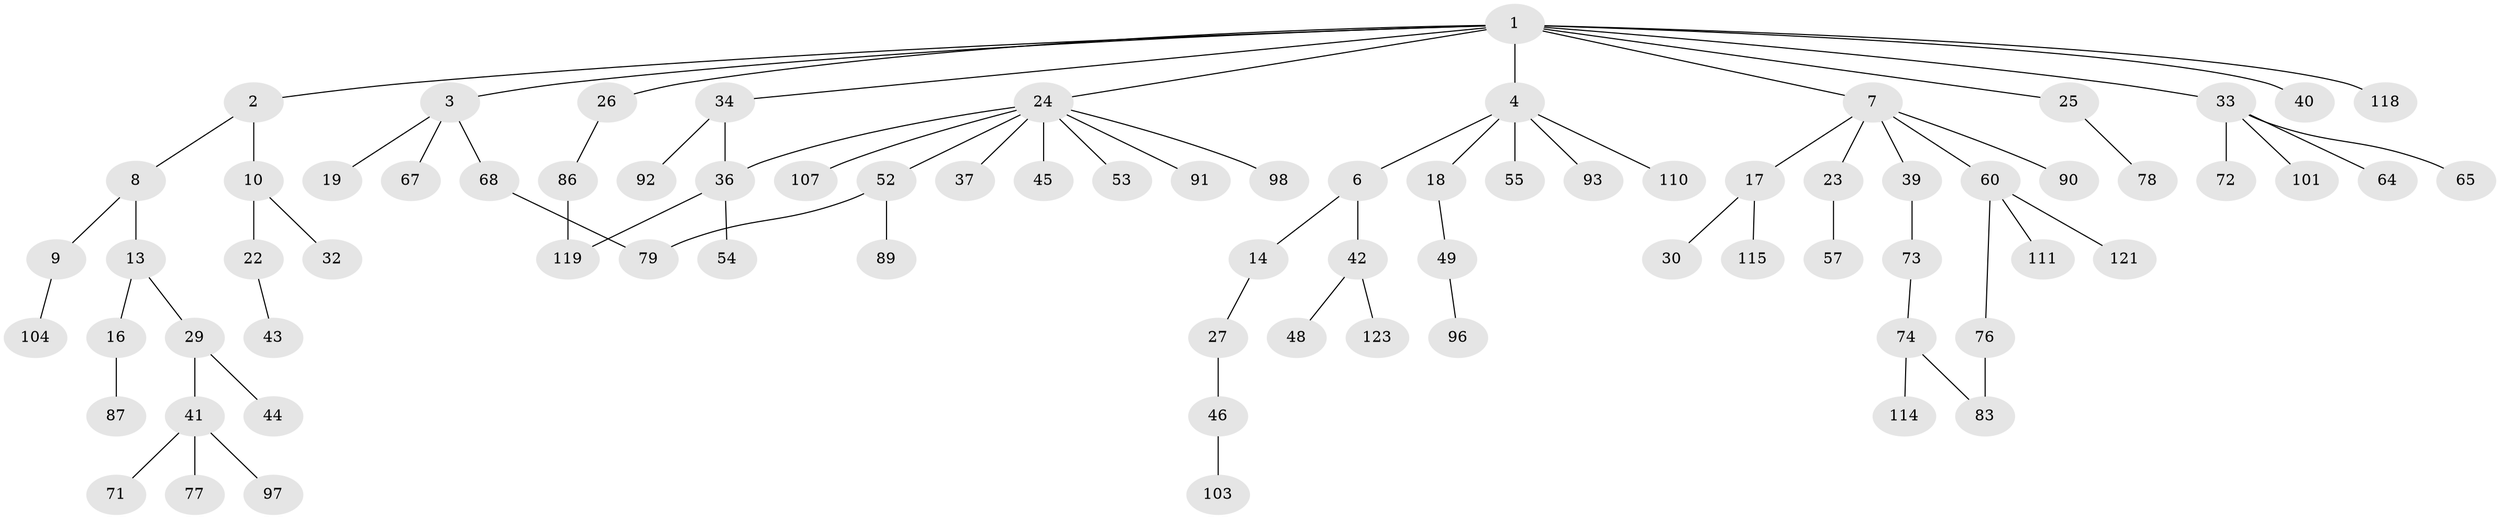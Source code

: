 // original degree distribution, {7: 0.016129032258064516, 3: 0.14516129032258066, 4: 0.07258064516129033, 5: 0.016129032258064516, 6: 0.024193548387096774, 2: 0.25806451612903225, 1: 0.46774193548387094}
// Generated by graph-tools (version 1.1) at 2025/10/02/27/25 16:10:51]
// undirected, 79 vertices, 82 edges
graph export_dot {
graph [start="1"]
  node [color=gray90,style=filled];
  1 [super="+5"];
  2;
  3 [super="+66"];
  4 [super="+15"];
  6 [super="+58"];
  7 [super="+11"];
  8 [super="+81"];
  9 [super="+20"];
  10 [super="+12"];
  13 [super="+28"];
  14;
  16 [super="+21"];
  17 [super="+102"];
  18 [super="+35"];
  19 [super="+116"];
  22 [super="+75"];
  23;
  24 [super="+38"];
  25;
  26 [super="+59"];
  27 [super="+31"];
  29 [super="+50"];
  30;
  32 [super="+80"];
  33 [super="+47"];
  34 [super="+120"];
  36 [super="+56"];
  37 [super="+63"];
  39;
  40 [super="+113"];
  41 [super="+51"];
  42 [super="+112"];
  43 [super="+70"];
  44 [super="+105"];
  45;
  46 [super="+124"];
  48 [super="+95"];
  49 [super="+61"];
  52 [super="+109"];
  53 [super="+69"];
  54;
  55 [super="+85"];
  57 [super="+99"];
  60 [super="+62"];
  64;
  65;
  67;
  68 [super="+122"];
  71 [super="+108"];
  72 [super="+84"];
  73 [super="+88"];
  74;
  76 [super="+82"];
  77;
  78;
  79 [super="+106"];
  83;
  86 [super="+94"];
  87 [super="+117"];
  89;
  90;
  91;
  92;
  93;
  96 [super="+100"];
  97;
  98;
  101;
  103;
  104;
  107;
  110;
  111;
  114;
  115;
  118;
  119;
  121;
  123;
  1 -- 2;
  1 -- 3;
  1 -- 4;
  1 -- 24;
  1 -- 25;
  1 -- 118;
  1 -- 33;
  1 -- 34;
  1 -- 7;
  1 -- 40;
  1 -- 26;
  2 -- 8;
  2 -- 10;
  3 -- 19;
  3 -- 68;
  3 -- 67;
  4 -- 6;
  4 -- 18;
  4 -- 93;
  4 -- 110;
  4 -- 55;
  6 -- 14;
  6 -- 42;
  7 -- 17;
  7 -- 23;
  7 -- 39;
  7 -- 90;
  7 -- 60;
  8 -- 9;
  8 -- 13;
  9 -- 104;
  10 -- 32;
  10 -- 22;
  13 -- 16;
  13 -- 29;
  14 -- 27;
  16 -- 87;
  17 -- 30;
  17 -- 115;
  18 -- 49;
  22 -- 43;
  23 -- 57;
  24 -- 37;
  24 -- 53;
  24 -- 98;
  24 -- 36;
  24 -- 52;
  24 -- 91;
  24 -- 107;
  24 -- 45;
  25 -- 78;
  26 -- 86;
  27 -- 46;
  29 -- 41;
  29 -- 44;
  33 -- 64;
  33 -- 65;
  33 -- 72;
  33 -- 101;
  34 -- 36;
  34 -- 92;
  36 -- 54;
  36 -- 119;
  39 -- 73;
  41 -- 97;
  41 -- 77;
  41 -- 71;
  42 -- 48;
  42 -- 123;
  46 -- 103;
  49 -- 96;
  52 -- 79;
  52 -- 89;
  60 -- 111;
  60 -- 121;
  60 -- 76;
  68 -- 79;
  73 -- 74;
  74 -- 114;
  74 -- 83;
  76 -- 83;
  86 -- 119;
}
